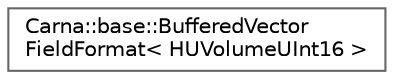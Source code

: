 digraph "Graphical Class Hierarchy"
{
 // LATEX_PDF_SIZE
  bgcolor="transparent";
  edge [fontname=Helvetica,fontsize=10,labelfontname=Helvetica,labelfontsize=10];
  node [fontname=Helvetica,fontsize=10,shape=box,height=0.2,width=0.4];
  rankdir="LR";
  Node0 [id="Node000000",label="Carna::base::BufferedVector\lFieldFormat\< HUVolumeUInt16 \>",height=0.2,width=0.4,color="grey40", fillcolor="white", style="filled",URL="$structCarna_1_1base_1_1BufferedVectorFieldFormat_3_01HUVolumeUInt16_01_4.html",tooltip="Defines Texture format for HUVolumeUInt16."];
}
